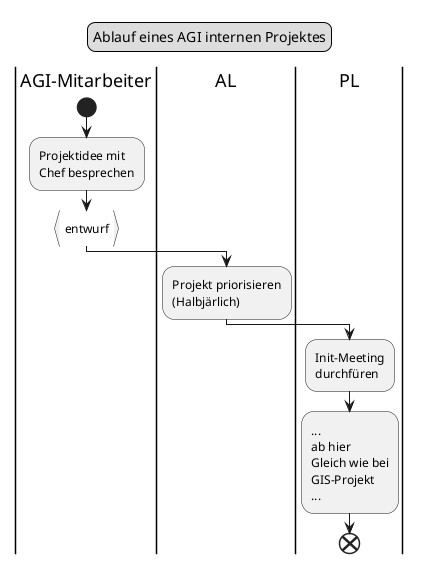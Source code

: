 @startuml
legend top
	Ablauf eines AGI internen Projektes
end legend
|AGI-Mitarbeiter|
start
:Projektidee mit
Chef besprechen;
:entwurf}
|AL|
:Projekt priorisieren
(Halbjärlich);
|PL|
:Init-Meeting
durchfüren;
:...
ab hier
Gleich wie bei
GIS-Projekt
...;
end
@enduml